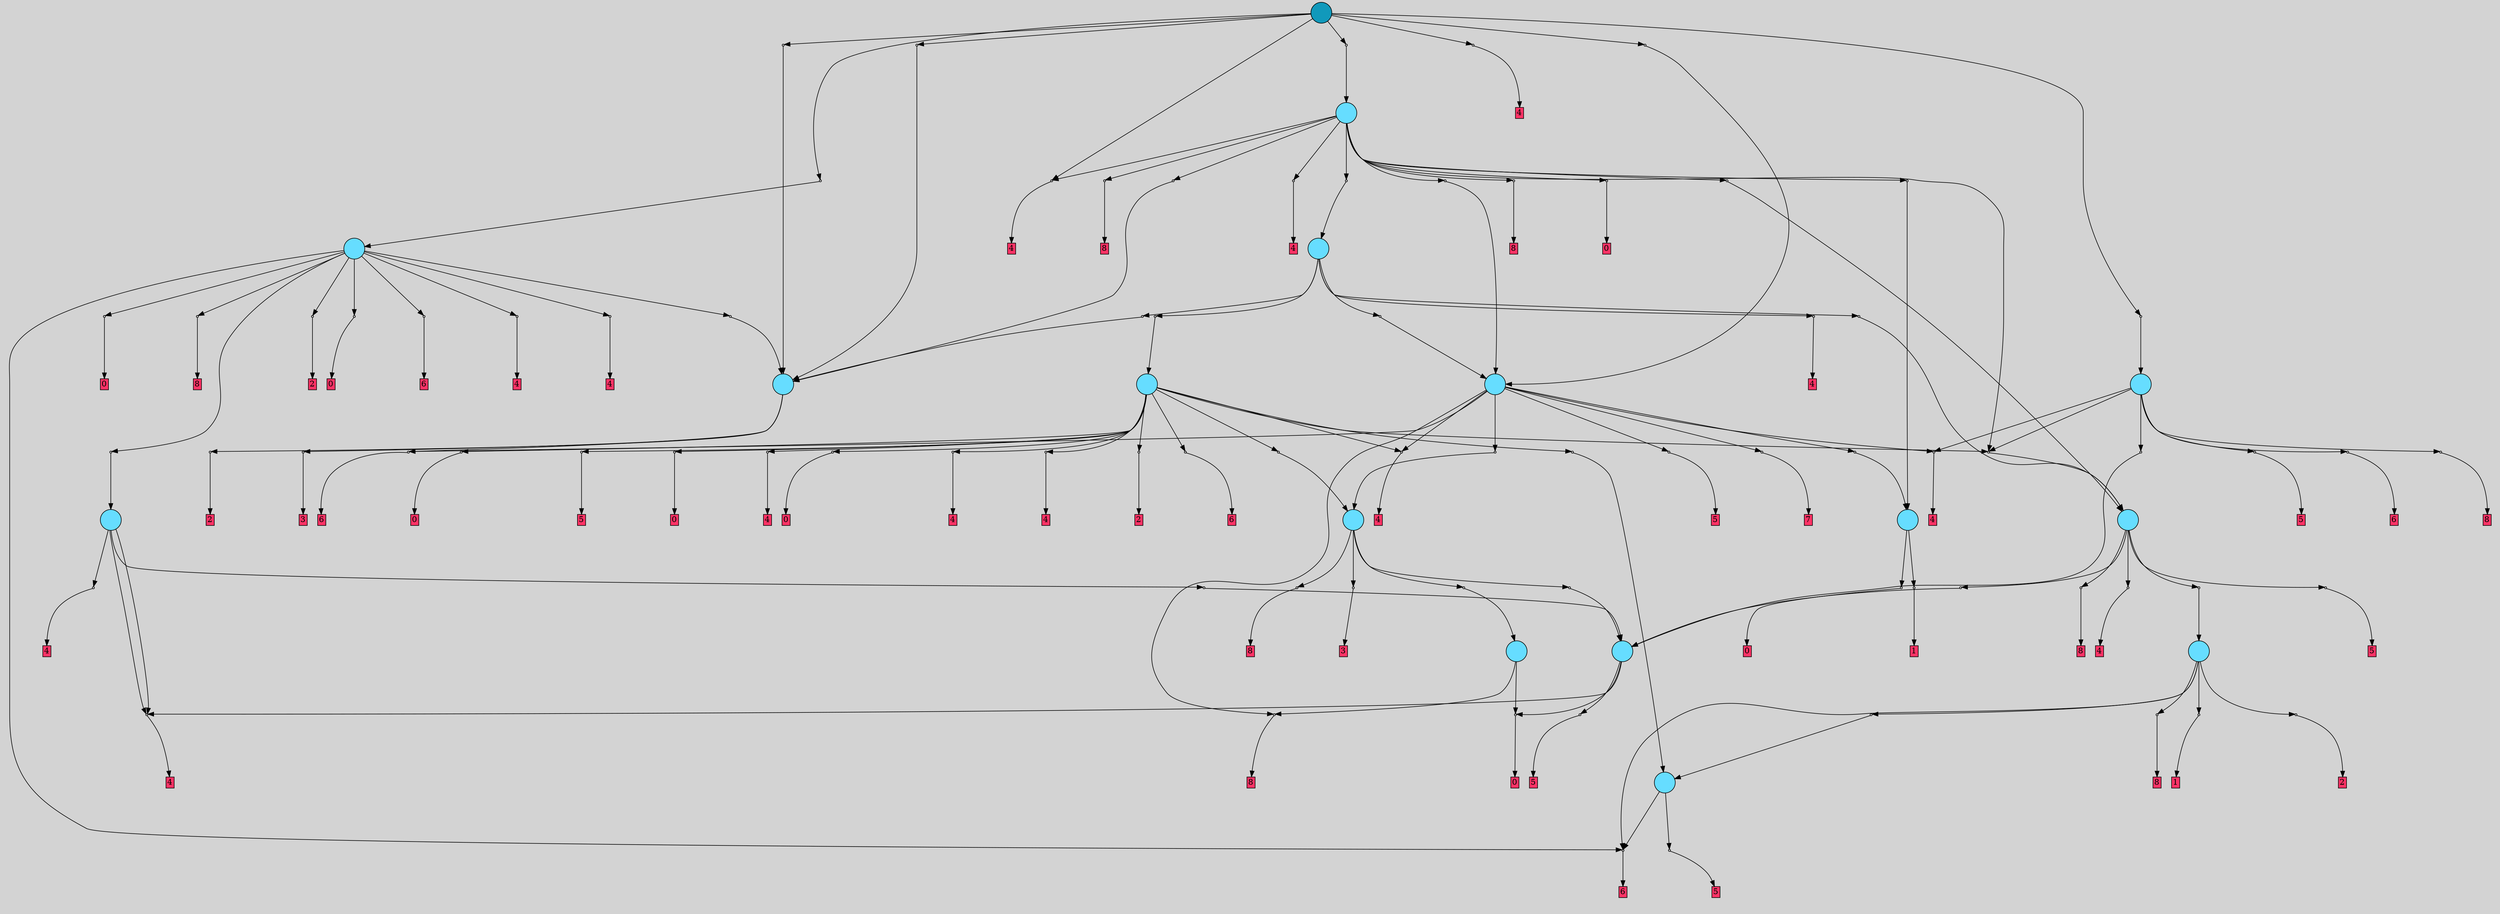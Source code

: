 // File exported with GEGELATI v1.3.1
// On the 2024-03-31 21:34:56
// With the File::TPGGraphDotExporter
digraph{
	graph[pad = "0.212, 0.055" bgcolor = lightgray]
	node[shape=circle style = filled label = ""]
		T0 [fillcolor="#66ddff"]
		T2 [fillcolor="#66ddff"]
		T4 [fillcolor="#66ddff"]
		T5 [fillcolor="#66ddff"]
		T8 [fillcolor="#66ddff"]
		T31 [fillcolor="#66ddff"]
		T104 [fillcolor="#66ddff"]
		T449 [fillcolor="#66ddff"]
		T845 [fillcolor="#66ddff"]
		T978 [fillcolor="#66ddff"]
		T1083 [fillcolor="#66ddff"]
		T1590 [fillcolor="#66ddff"]
		T1788 [fillcolor="#66ddff"]
		T2333 [fillcolor="#66ddff"]
		T2407 [fillcolor="#66ddff"]
		T3012 [fillcolor="#1199bb"]
		P39928 [fillcolor="#cccccc" shape=point] //
		I39928 [shape=box style=invis label="1|1&3|4#0|1&#92;n3|3&1|0#0|6&#92;n6|4&4|6#3|7&#92;n7|5&4|2#0|6&#92;n3|6&2|6#0|0&#92;n2|6&1|3#0|4&#92;n6|3&3|6#3|3&#92;n4|1&0|3#0|5&#92;n1|0&2|5#0|1&#92;n"]
		P39928 -> I39928[style=invis]
		A26946 [fillcolor="#ff3366" shape=box margin=0.03 width=0 height=0 label="0"]
		T0 -> P39928 -> A26946
		P39929 [fillcolor="#cccccc" shape=point] //
		I39929 [shape=box style=invis label="6|2&1|0#2|1&#92;n7|1&3|7#4|0&#92;n6|4&4|4#3|3&#92;n5|6&0|0#3|5&#92;n3|0&3|1#2|7&#92;n3|0&1|3#0|6&#92;n2|6&0|4#0|6&#92;n7|1&2|0#0|5&#92;n"]
		P39929 -> I39929[style=invis]
		A26947 [fillcolor="#ff3366" shape=box margin=0.03 width=0 height=0 label="1"]
		T0 -> P39929 -> A26947
		P39930 [fillcolor="#cccccc" shape=point] //
		I39930 [shape=box style=invis label="4|4&1|2#2|7&#92;n2|4&4|2#2|0&#92;n4|7&2|5#1|6&#92;n1|5&4|5#3|0&#92;n4|7&0|3#4|0&#92;n3|1&2|2#1|0&#92;n"]
		P39930 -> I39930[style=invis]
		A26948 [fillcolor="#ff3366" shape=box margin=0.03 width=0 height=0 label="2"]
		T2 -> P39930 -> A26948
		P39931 [fillcolor="#cccccc" shape=point] //
		I39931 [shape=box style=invis label="4|0&2|6#0|7&#92;n"]
		P39931 -> I39931[style=invis]
		A26949 [fillcolor="#ff3366" shape=box margin=0.03 width=0 height=0 label="3"]
		T2 -> P39931 -> A26949
		P39932 [fillcolor="#cccccc" shape=point] //
		I39932 [shape=box style=invis label="7|5&4|6#3|3&#92;n1|3&0|7#0|4&#92;n5|1&0|7#4|4&#92;n6|6&1|1#2|4&#92;n3|5&0|2#1|2&#92;n6|3&2|4#0|1&#92;n"]
		P39932 -> I39932[style=invis]
		A26950 [fillcolor="#ff3366" shape=box margin=0.03 width=0 height=0 label="4"]
		T4 -> P39932 -> A26950
		P39933 [fillcolor="#cccccc" shape=point] //
		I39933 [shape=box style=invis label="4|3&1|4#3|1&#92;n6|3&2|0#0|3&#92;n7|0&4|1#1|5&#92;n4|4&4|7#0|2&#92;n6|6&1|0#2|7&#92;n0|0&4|1#1|1&#92;n3|2&2|2#0|0&#92;n6|0&3|4#1|1&#92;n8|6&1|3#4|0&#92;n"]
		P39933 -> I39933[style=invis]
		A26951 [fillcolor="#ff3366" shape=box margin=0.03 width=0 height=0 label="5"]
		T4 -> P39933 -> A26951
		P39934 [fillcolor="#cccccc" shape=point] //
		I39934 [shape=box style=invis label="2|4&0|4#1|3&#92;n4|2&0|3#3|6&#92;n6|4&2|5#4|3&#92;n"]
		P39934 -> I39934[style=invis]
		A26952 [fillcolor="#ff3366" shape=box margin=0.03 width=0 height=0 label="5"]
		T5 -> P39934 -> A26952
		P39935 [fillcolor="#cccccc" shape=point] //
		I39935 [shape=box style=invis label="6|4&1|4#4|4&#92;n7|2&0|6#2|2&#92;n1|3&3|6#1|7&#92;n2|6&4|0#1|7&#92;n"]
		P39935 -> I39935[style=invis]
		A26953 [fillcolor="#ff3366" shape=box margin=0.03 width=0 height=0 label="6"]
		T5 -> P39935 -> A26953
		P39936 [fillcolor="#cccccc" shape=point] //
		I39936 [shape=box style=invis label="4|3&3|7#0|2&#92;n2|6&2|0#0|2&#92;n5|2&0|0#4|3&#92;n8|2&4|1#1|3&#92;n5|7&2|2#3|4&#92;n0|5&3|2#0|6&#92;n5|0&3|4#1|7&#92;n"]
		P39936 -> I39936[style=invis]
		A26954 [fillcolor="#ff3366" shape=box margin=0.03 width=0 height=0 label="8"]
		T8 -> P39936 -> A26954
		P39937 [fillcolor="#cccccc" shape=point] //
		I39937 [shape=box style=invis label="7|2&4|4#4|7&#92;n6|3&4|4#1|5&#92;n7|6&3|6#4|5&#92;n6|7&0|3#4|6&#92;n6|1&3|4#3|5&#92;n1|1&2|1#2|1&#92;n3|1&4|2#4|6&#92;n6|5&3|2#3|0&#92;n2|0&1|6#3|0&#92;n4|0&4|2#4|2&#92;n"]
		P39937 -> I39937[style=invis]
		A26955 [fillcolor="#ff3366" shape=box margin=0.03 width=0 height=0 label="0"]
		T8 -> P39937 -> A26955
		P39938 [fillcolor="#cccccc" shape=point] //
		I39938 [shape=box style=invis label="8|4&0|5#4|6&#92;n0|3&1|1#2|6&#92;n"]
		P39938 -> I39938[style=invis]
		A26956 [fillcolor="#ff3366" shape=box margin=0.03 width=0 height=0 label="6"]
		T2 -> P39938 -> A26956
		T4 -> P39937
		P39939 [fillcolor="#cccccc" shape=point] //
		I39939 [shape=box style=invis label="5|7&0|0#3|0&#92;n8|0&1|7#3|0&#92;n"]
		P39939 -> I39939[style=invis]
		A26957 [fillcolor="#ff3366" shape=box margin=0.03 width=0 height=0 label="1"]
		T31 -> P39939 -> A26957
		P39940 [fillcolor="#cccccc" shape=point] //
		I39940 [shape=box style=invis label="7|0&2|7#0|0&#92;n7|4&2|1#0|3&#92;n2|7&2|4#0|1&#92;n1|4&2|1#2|2&#92;n1|7&3|0#3|4&#92;n"]
		P39940 -> I39940[style=invis]
		A26958 [fillcolor="#ff3366" shape=box margin=0.03 width=0 height=0 label="2"]
		T31 -> P39940 -> A26958
		P39941 [fillcolor="#cccccc" shape=point] //
		I39941 [shape=box style=invis label="6|2&4|7#4|4&#92;n0|4&4|5#3|7&#92;n2|1&1|4#3|1&#92;n6|6&3|3#3|0&#92;n2|7&3|2#1|0&#92;n3|7&1|1#0|1&#92;n1|4&1|2#3|7&#92;n4|0&2|5#4|6&#92;n"]
		P39941 -> I39941[style=invis]
		A26959 [fillcolor="#ff3366" shape=box margin=0.03 width=0 height=0 label="8"]
		T31 -> P39941 -> A26959
		P39942 [fillcolor="#cccccc" shape=point] //
		I39942 [shape=box style=invis label="8|0&1|7#3|0&#92;n5|4&0|0#3|0&#92;n"]
		P39942 -> I39942[style=invis]
		T31 -> P39942 -> T5
		T31 -> P39935
		P39943 [fillcolor="#cccccc" shape=point] //
		I39943 [shape=box style=invis label="3|5&3|3#0|2&#92;n1|6&0|7#3|4&#92;n3|7&1|2#1|7&#92;n3|0&1|2#2|6&#92;n0|3&0|4#0|1&#92;n4|1&2|5#3|2&#92;n6|7&3|2#0|7&#92;n"]
		P39943 -> I39943[style=invis]
		T104 -> P39943 -> T4
		P39944 [fillcolor="#cccccc" shape=point] //
		I39944 [shape=box style=invis label="2|5&1|6#0|2&#92;n1|2&0|5#4|0&#92;n0|6&2|4#3|3&#92;n1|4&0|0#3|6&#92;n3|5&2|2#0|7&#92;n8|4&3|5#0|6&#92;n5|2&2|4#0|5&#92;n1|1&2|4#2|4&#92;n"]
		P39944 -> I39944[style=invis]
		A26960 [fillcolor="#ff3366" shape=box margin=0.03 width=0 height=0 label="4"]
		T104 -> P39944 -> A26960
		T104 -> P39932
		T104 -> P39932
		P39945 [fillcolor="#cccccc" shape=point] //
		I39945 [shape=box style=invis label="5|6&3|3#3|0&#92;n5|2&0|2#0|7&#92;n7|0&1|5#4|0&#92;n3|1&1|6#0|1&#92;n1|6&1|2#3|7&#92;n6|2&4|7#4|4&#92;n"]
		P39945 -> I39945[style=invis]
		A26961 [fillcolor="#ff3366" shape=box margin=0.03 width=0 height=0 label="8"]
		T449 -> P39945 -> A26961
		P39946 [fillcolor="#cccccc" shape=point] //
		I39946 [shape=box style=invis label="3|4&0|6#3|7&#92;n1|1&3|5#2|4&#92;n2|2&0|0#4|3&#92;n0|3&4|6#0|7&#92;n5|1&0|2#4|4&#92;n6|3&0|4#0|1&#92;n1|6&4|1#0|2&#92;n0|7&4|2#0|5&#92;n6|0&1|1#2|4&#92;n"]
		P39946 -> I39946[style=invis]
		A26962 [fillcolor="#ff3366" shape=box margin=0.03 width=0 height=0 label="4"]
		T449 -> P39946 -> A26962
		P39947 [fillcolor="#cccccc" shape=point] //
		I39947 [shape=box style=invis label="4|3&1|7#3|1&#92;n6|3&2|0#0|3&#92;n0|0&4|1#1|1&#92;n7|6&1|0#2|7&#92;n4|4&4|7#0|2&#92;n3|0&1|4#2|2&#92;n7|0&4|1#1|5&#92;n6|0&3|4#1|1&#92;n8|6&1|3#4|0&#92;n"]
		P39947 -> I39947[style=invis]
		A26963 [fillcolor="#ff3366" shape=box margin=0.03 width=0 height=0 label="5"]
		T449 -> P39947 -> A26963
		P39948 [fillcolor="#cccccc" shape=point] //
		I39948 [shape=box style=invis label="3|5&0|2#1|2&#92;n6|3&2|4#0|1&#92;n1|4&3|3#3|2&#92;n7|5&4|6#3|0&#92;n5|1&4|7#4|4&#92;n1|3&0|7#0|4&#92;n0|0&3|2#3|3&#92;n"]
		P39948 -> I39948[style=invis]
		T449 -> P39948 -> T4
		P39949 [fillcolor="#cccccc" shape=point] //
		I39949 [shape=box style=invis label="2|4&4|4#3|5&#92;n1|1&3|6#0|0&#92;n2|0&3|3#3|4&#92;n2|0&0|6#0|6&#92;n0|0&0|6#0|4&#92;n6|1&0|7#4|3&#92;n"]
		P39949 -> I39949[style=invis]
		T449 -> P39949 -> T31
		P39950 [fillcolor="#cccccc" shape=point] //
		I39950 [shape=box style=invis label="8|6&3|2#4|0&#92;n7|2&0|6#0|0&#92;n0|1&3|4#1|0&#92;n6|2&3|4#1|2&#92;n2|2&1|6#2|0&#92;n6|5&0|0#1|2&#92;n0|4&1|4#4|4&#92;n2|0&4|0#1|5&#92;n"]
		P39950 -> I39950[style=invis]
		T845 -> P39950 -> T449
		P39951 [fillcolor="#cccccc" shape=point] //
		I39951 [shape=box style=invis label="1|3&0|7#0|4&#92;n6|6&1|1#2|4&#92;n5|1&0|5#4|4&#92;n3|5&0|2#1|2&#92;n6|3&2|4#0|1&#92;n"]
		P39951 -> I39951[style=invis]
		A26964 [fillcolor="#ff3366" shape=box margin=0.03 width=0 height=0 label="4"]
		T845 -> P39951 -> A26964
		P39952 [fillcolor="#cccccc" shape=point] //
		I39952 [shape=box style=invis label="4|0&3|1#1|5&#92;n0|1&1|7#3|6&#92;n4|2&1|7#4|4&#92;n"]
		P39952 -> I39952[style=invis]
		A26965 [fillcolor="#ff3366" shape=box margin=0.03 width=0 height=0 label="6"]
		T845 -> P39952 -> A26965
		P39953 [fillcolor="#cccccc" shape=point] //
		I39953 [shape=box style=invis label="3|5&0|2#1|2&#92;n7|5&4|6#3|0&#92;n5|3&2|4#0|1&#92;n1|4&3|3#3|2&#92;n1|4&2|7#0|5&#92;n5|1&4|7#4|4&#92;n1|3&0|7#0|4&#92;n0|0&3|2#3|3&#92;n"]
		P39953 -> I39953[style=invis]
		T845 -> P39953 -> T4
		P39954 [fillcolor="#cccccc" shape=point] //
		I39954 [shape=box style=invis label="6|2&4|7#4|4&#92;n6|6&3|3#3|0&#92;n2|1&1|4#3|1&#92;n0|4&4|5#3|7&#92;n2|7&4|2#1|0&#92;n1|4&1|2#3|7&#92;n4|0&2|5#4|6&#92;n1|1&1|4#4|6&#92;n"]
		P39954 -> I39954[style=invis]
		A26966 [fillcolor="#ff3366" shape=box margin=0.03 width=0 height=0 label="8"]
		T845 -> P39954 -> A26966
		P39955 [fillcolor="#cccccc" shape=point] //
		I39955 [shape=box style=invis label="3|0&1|4#2|2&#92;n6|3&2|0#0|3&#92;n7|0&4|1#1|5&#92;n4|4&4|7#0|2&#92;n6|6&1|0#2|7&#92;n0|0&4|4#1|1&#92;n4|0&4|3#0|1&#92;n6|0&3|4#1|1&#92;n8|3&1|3#4|0&#92;n"]
		P39955 -> I39955[style=invis]
		A26967 [fillcolor="#ff3366" shape=box margin=0.03 width=0 height=0 label="5"]
		T845 -> P39955 -> A26967
		P39956 [fillcolor="#cccccc" shape=point] //
		I39956 [shape=box style=invis label="3|5&4|2#3|3&#92;n4|3&3|0#0|2&#92;n1|6&0|4#2|5&#92;n0|2&2|0#0|4&#92;n5|5&2|0#4|5&#92;n4|0&2|2#1|6&#92;n7|5&3|0#2|5&#92;n7|7&2|2#3|1&#92;n"]
		P39956 -> I39956[style=invis]
		A26968 [fillcolor="#ff3366" shape=box margin=0.03 width=0 height=0 label="8"]
		T978 -> P39956 -> A26968
		P39957 [fillcolor="#cccccc" shape=point] //
		I39957 [shape=box style=invis label="4|4&1|2#2|7&#92;n8|0&0|1#4|7&#92;n7|4&4|2#2|0&#92;n4|7&2|5#1|6&#92;n4|7&0|3#4|0&#92;n3|1&2|2#1|0&#92;n"]
		P39957 -> I39957[style=invis]
		T978 -> P39957 -> T4
		P39958 [fillcolor="#cccccc" shape=point] //
		I39958 [shape=box style=invis label="7|7&3|1#4|2&#92;n3|1&3|2#0|0&#92;n6|5&4|2#0|2&#92;n2|0&0|1#1|4&#92;n"]
		P39958 -> I39958[style=invis]
		A26969 [fillcolor="#ff3366" shape=box margin=0.03 width=0 height=0 label="3"]
		T978 -> P39958 -> A26969
		P39959 [fillcolor="#cccccc" shape=point] //
		I39959 [shape=box style=invis label="6|0&2|5#4|3&#92;n4|2&0|3#3|6&#92;n2|4&0|4#1|3&#92;n"]
		P39959 -> I39959[style=invis]
		T978 -> P39959 -> T8
		P39960 [fillcolor="#cccccc" shape=point] //
		I39960 [shape=box style=invis label="0|6&4|0#4|1&#92;n4|2&0|1#0|3&#92;n5|6&4|7#3|1&#92;n3|6&1|7#4|7&#92;n6|7&1|6#0|7&#92;n8|0&1|5#3|3&#92;n5|6&3|1#1|7&#92;n1|6&0|4#3|7&#92;n6|0&2|2#4|5&#92;n7|4&2|5#3|6&#92;n"]
		P39960 -> I39960[style=invis]
		A26970 [fillcolor="#ff3366" shape=box margin=0.03 width=0 height=0 label="7"]
		T1083 -> P39960 -> A26970
		P39961 [fillcolor="#cccccc" shape=point] //
		I39961 [shape=box style=invis label="2|5&1|6#0|2&#92;n1|2&0|5#4|0&#92;n0|6&2|4#3|3&#92;n1|4&0|0#3|6&#92;n3|5&2|2#0|7&#92;n2|0&2|7#0|4&#92;n5|2&2|4#0|5&#92;n8|4&3|5#0|6&#92;n1|1&2|3#2|4&#92;n"]
		P39961 -> I39961[style=invis]
		A26971 [fillcolor="#ff3366" shape=box margin=0.03 width=0 height=0 label="4"]
		T1083 -> P39961 -> A26971
		P39962 [fillcolor="#cccccc" shape=point] //
		I39962 [shape=box style=invis label="8|1&3|5#3|7&#92;n2|3&2|0#1|0&#92;n5|0&0|7#4|3&#92;n4|1&4|6#3|1&#92;n1|1&0|6#0|4&#92;n8|2&4|1#1|3&#92;n5|1&2|2#3|4&#92;n"]
		P39962 -> I39962[style=invis]
		T1083 -> P39962 -> T0
		P39963 [fillcolor="#cccccc" shape=point] //
		I39963 [shape=box style=invis label="6|3&2|0#0|3&#92;n7|0&4|1#1|5&#92;n4|4&4|7#0|2&#92;n0|0&0|1#1|1&#92;n6|6&1|0#2|7&#92;n3|2&2|2#0|0&#92;n6|0&3|4#1|1&#92;n8|6&1|3#4|0&#92;n"]
		P39963 -> I39963[style=invis]
		A26972 [fillcolor="#ff3366" shape=box margin=0.03 width=0 height=0 label="5"]
		T1083 -> P39963 -> A26972
		T1083 -> P39938
		T1083 -> P39936
		T1083 -> P39951
		P39964 [fillcolor="#cccccc" shape=point] //
		I39964 [shape=box style=invis label="0|0&0|0#3|0&#92;n8|4&3|4#1|3&#92;n3|2&0|5#4|0&#92;n5|2&1|4#0|5&#92;n2|0&3|5#2|6&#92;n0|6&2|4#3|3&#92;n"]
		P39964 -> I39964[style=invis]
		T1083 -> P39964 -> T978
		T1590 -> P39935
		P39965 [fillcolor="#cccccc" shape=point] //
		I39965 [shape=box style=invis label="2|7&0|4#1|3&#92;n8|6&1|0#4|6&#92;n1|0&3|1#0|0&#92;n4|5&4|7#1|3&#92;n4|7&1|5#4|1&#92;n5|6&3|5#0|3&#92;n4|5&0|4#2|5&#92;n8|5&4|0#0|5&#92;n4|5&1|4#1|6&#92;n"]
		P39965 -> I39965[style=invis]
		T1590 -> P39965 -> T104
		P39966 [fillcolor="#cccccc" shape=point] //
		I39966 [shape=box style=invis label="5|2&2|0#0|4&#92;n4|3&3|0#0|2&#92;n1|6&0|4#2|5&#92;n3|5&4|2#3|3&#92;n5|5&2|0#4|5&#92;n4|0&2|2#1|6&#92;n7|7&2|2#3|1&#92;n"]
		P39966 -> I39966[style=invis]
		A26973 [fillcolor="#ff3366" shape=box margin=0.03 width=0 height=0 label="8"]
		T1590 -> P39966 -> A26973
		P39967 [fillcolor="#cccccc" shape=point] //
		I39967 [shape=box style=invis label="3|4&0|4#1|3&#92;n7|3&0|4#4|6&#92;n5|0&4|7#2|0&#92;n8|7&1|4#2|6&#92;n3|5&3|4#0|0&#92;n0|4&1|0#4|6&#92;n5|4&0|3#1|0&#92;n"]
		P39967 -> I39967[style=invis]
		A26974 [fillcolor="#ff3366" shape=box margin=0.03 width=0 height=0 label="2"]
		T1590 -> P39967 -> A26974
		P39968 [fillcolor="#cccccc" shape=point] //
		I39968 [shape=box style=invis label="7|2&4|4#4|7&#92;n6|3&4|4#1|5&#92;n7|6&3|6#4|5&#92;n6|7&0|3#4|6&#92;n6|5&3|2#3|0&#92;n2|0&1|6#3|0&#92;n6|1&3|5#3|5&#92;n0|5&3|6#3|3&#92;n1|1&2|1#2|1&#92;n4|0&4|5#4|2&#92;n"]
		P39968 -> I39968[style=invis]
		A26975 [fillcolor="#ff3366" shape=box margin=0.03 width=0 height=0 label="0"]
		T1590 -> P39968 -> A26975
		P39969 [fillcolor="#cccccc" shape=point] //
		I39969 [shape=box style=invis label="0|7&0|0#1|6&#92;n0|4&1|0#1|0&#92;n7|3&4|3#3|0&#92;n2|1&4|0#2|3&#92;n0|0&1|0#4|5&#92;n"]
		P39969 -> I39969[style=invis]
		A26976 [fillcolor="#ff3366" shape=box margin=0.03 width=0 height=0 label="6"]
		T1590 -> P39969 -> A26976
		P39970 [fillcolor="#cccccc" shape=point] //
		I39970 [shape=box style=invis label="2|5&1|6#0|2&#92;n5|2&2|4#0|5&#92;n1|2&0|0#0|1&#92;n1|4&0|0#3|6&#92;n1|1&2|3#2|4&#92;n2|0&2|7#0|4&#92;n8|6&2|4#3|3&#92;n8|4&3|6#0|6&#92;n3|5&2|2#0|7&#92;n"]
		P39970 -> I39970[style=invis]
		A26977 [fillcolor="#ff3366" shape=box margin=0.03 width=0 height=0 label="4"]
		T1590 -> P39970 -> A26977
		P39971 [fillcolor="#cccccc" shape=point] //
		I39971 [shape=box style=invis label="6|0&3|4#1|1&#92;n5|2&4|5#2|0&#92;n7|0&4|6#1|5&#92;n4|4&4|7#0|2&#92;n6|6&1|0#2|7&#92;n0|7&4|1#1|1&#92;n4|3&2|4#3|1&#92;n8|6&1|3#4|0&#92;n"]
		P39971 -> I39971[style=invis]
		T1590 -> P39971 -> T2
		P39972 [fillcolor="#cccccc" shape=point] //
		I39972 [shape=box style=invis label="4|2&4|4#1|1&#92;n0|7&2|4#0|1&#92;n7|7&4|3#1|3&#92;n5|3&0|7#4|4&#92;n1|0&3|2#0|7&#92;n"]
		P39972 -> I39972[style=invis]
		A26978 [fillcolor="#ff3366" shape=box margin=0.03 width=0 height=0 label="4"]
		T1590 -> P39972 -> A26978
		P39973 [fillcolor="#cccccc" shape=point] //
		I39973 [shape=box style=invis label="4|0&4|2#1|2&#92;n7|1&4|2#4|6&#92;n6|3&4|4#1|5&#92;n7|7&2|7#4|3&#92;n1|4&0|6#1|5&#92;n6|7&1|5#1|7&#92;n6|1&1|4#3|5&#92;n4|1&2|1#2|1&#92;n2|0&1|6#3|0&#92;n"]
		P39973 -> I39973[style=invis]
		A26979 [fillcolor="#ff3366" shape=box margin=0.03 width=0 height=0 label="0"]
		T1590 -> P39973 -> A26979
		P39974 [fillcolor="#cccccc" shape=point] //
		I39974 [shape=box style=invis label="1|4&0|0#3|6&#92;n0|6&2|4#3|3&#92;n1|2&0|6#4|0&#92;n3|5&2|2#0|7&#92;n4|2&2|4#0|5&#92;n6|7&2|7#1|6&#92;n2|0&2|7#0|4&#92;n8|4&3|5#0|6&#92;n1|1&2|3#2|4&#92;n"]
		P39974 -> I39974[style=invis]
		A26980 [fillcolor="#ff3366" shape=box margin=0.03 width=0 height=0 label="4"]
		T1788 -> P39974 -> A26980
		P39975 [fillcolor="#cccccc" shape=point] //
		I39975 [shape=box style=invis label="3|1&4|2#4|6&#92;n7|2&4|4#4|1&#92;n6|7&0|3#4|6&#92;n6|1&3|4#3|5&#92;n7|3&3|6#4|2&#92;n6|5&3|2#2|7&#92;n1|1&2|1#2|1&#92;n0|0&4|2#4|4&#92;n"]
		P39975 -> I39975[style=invis]
		A26981 [fillcolor="#ff3366" shape=box margin=0.03 width=0 height=0 label="0"]
		T1788 -> P39975 -> A26981
		T1788 -> P39950
		P39976 [fillcolor="#cccccc" shape=point] //
		I39976 [shape=box style=invis label="6|1&3|4#3|5&#92;n7|2&4|4#4|7&#92;n4|0&1|2#3|2&#92;n3|0&4|6#1|5&#92;n1|6&3|2#3|3&#92;n1|2&2|1#2|1&#92;n4|5&3|2#3|0&#92;n"]
		P39976 -> I39976[style=invis]
		T1788 -> P39976 -> T5
		P39977 [fillcolor="#cccccc" shape=point] //
		I39977 [shape=box style=invis label="1|4&0|4#1|4&#92;n1|4&2|3#2|4&#92;n3|2&4|6#2|0&#92;n0|3&1|7#1|6&#92;n2|6&2|7#0|4&#92;n5|6&4|6#0|1&#92;n1|4&2|0#3|7&#92;n0|6&3|1#3|3&#92;n6|2&2|1#3|1&#92;n3|0&3|3#0|5&#92;n"]
		P39977 -> I39977[style=invis]
		A26982 [fillcolor="#ff3366" shape=box margin=0.03 width=0 height=0 label="4"]
		T1788 -> P39977 -> A26982
		P39978 [fillcolor="#cccccc" shape=point] //
		I39978 [shape=box style=invis label="5|4&2|3#0|3&#92;n3|1&2|7#1|0&#92;n6|3&2|4#0|5&#92;n4|7&4|5#2|6&#92;n2|3&4|6#3|3&#92;n"]
		P39978 -> I39978[style=invis]
		A26983 [fillcolor="#ff3366" shape=box margin=0.03 width=0 height=0 label="2"]
		T1788 -> P39978 -> A26983
		P39979 [fillcolor="#cccccc" shape=point] //
		I39979 [shape=box style=invis label="0|0&0|0#0|0&#92;n3|2&0|5#1|0&#92;n1|3&4|7#0|5&#92;n8|4&3|2#1|3&#92;n8|7&3|6#1|1&#92;n0|6&2|4#3|4&#92;n2|1&2|0#1|7&#92;n2|0&3|5#0|6&#92;n5|2&1|4#0|5&#92;n7|5&1|5#0|5&#92;n"]
		P39979 -> I39979[style=invis]
		T1788 -> P39979 -> T978
		P39980 [fillcolor="#cccccc" shape=point] //
		I39980 [shape=box style=invis label="4|5&2|5#3|4&#92;n5|0&4|6#1|7&#92;n"]
		P39980 -> I39980[style=invis]
		A26984 [fillcolor="#ff3366" shape=box margin=0.03 width=0 height=0 label="6"]
		T1788 -> P39980 -> A26984
		T1788 -> P39961
		P39981 [fillcolor="#cccccc" shape=point] //
		I39981 [shape=box style=invis label="0|0&0|4#1|3&#92;n2|2&3|7#0|3&#92;n8|3&2|6#4|2&#92;n5|7&1|5#1|3&#92;n"]
		P39981 -> I39981[style=invis]
		A26985 [fillcolor="#ff3366" shape=box margin=0.03 width=0 height=0 label="5"]
		T1788 -> P39981 -> A26985
		P39982 [fillcolor="#cccccc" shape=point] //
		I39982 [shape=box style=invis label="6|3&4|4#1|5&#92;n2|0&1|6#3|0&#92;n7|6&3|6#4|5&#92;n6|1&3|4#3|5&#92;n6|7&0|3#4|6&#92;n4|6&2|5#4|0&#92;n1|1&4|1#2|1&#92;n6|5&3|2#3|0&#92;n4|2&4|5#3|5&#92;n"]
		P39982 -> I39982[style=invis]
		A26986 [fillcolor="#ff3366" shape=box margin=0.03 width=0 height=0 label="0"]
		T1788 -> P39982 -> A26986
		P39983 [fillcolor="#cccccc" shape=point] //
		I39983 [shape=box style=invis label="5|4&3|6#4|0&#92;n6|6&1|1#2|4&#92;n3|0&3|0#0|1&#92;n3|3&2|7#4|0&#92;n1|3&0|7#0|4&#92;n2|1&4|4#1|4&#92;n"]
		P39983 -> I39983[style=invis]
		A26987 [fillcolor="#ff3366" shape=box margin=0.03 width=0 height=0 label="4"]
		T1788 -> P39983 -> A26987
		P39984 [fillcolor="#cccccc" shape=point] //
		I39984 [shape=box style=invis label="7|3&3|6#4|2&#92;n6|7&0|3#4|6&#92;n6|1&3|4#3|5&#92;n7|2&4|4#4|1&#92;n6|5&3|2#2|7&#92;n1|1&2|1#2|1&#92;n8|3&2|0#0|0&#92;n0|0&4|2#4|3&#92;n"]
		P39984 -> I39984[style=invis]
		A26988 [fillcolor="#ff3366" shape=box margin=0.03 width=0 height=0 label="0"]
		T1788 -> P39984 -> A26988
		P39985 [fillcolor="#cccccc" shape=point] //
		I39985 [shape=box style=invis label="1|0&4|0#1|4&#92;n3|6&1|3#2|3&#92;n5|4&0|4#3|7&#92;n8|6&2|2#1|0&#92;n0|5&4|7#2|6&#92;n2|7&4|7#0|2&#92;n"]
		P39985 -> I39985[style=invis]
		T2333 -> P39985 -> T449
		P39986 [fillcolor="#cccccc" shape=point] //
		I39986 [shape=box style=invis label="4|1&3|3#0|2&#92;n1|4&2|3#2|4&#92;n2|6&2|7#0|5&#92;n6|2&2|1#3|1&#92;n5|6&4|6#0|1&#92;n1|4&2|0#3|7&#92;n8|3&1|3#3|1&#92;n0|6&2|1#3|3&#92;n3|0&3|3#0|6&#92;n"]
		P39986 -> I39986[style=invis]
		T2333 -> P39986 -> T1788
		P39987 [fillcolor="#cccccc" shape=point] //
		I39987 [shape=box style=invis label="3|2&0|6#2|0&#92;n1|4&2|0#3|7&#92;n5|6&4|6#0|5&#92;n8|3&1|3#3|1&#92;n5|1&2|6#4|0&#92;n3|0&3|3#0|5&#92;n0|6&2|1#3|3&#92;n"]
		P39987 -> I39987[style=invis]
		T2333 -> P39987 -> T1083
		P39988 [fillcolor="#cccccc" shape=point] //
		I39988 [shape=box style=invis label="2|5&1|6#0|2&#92;n1|2&0|5#4|0&#92;n5|2&2|4#0|5&#92;n1|4&0|0#3|6&#92;n2|2&2|7#0|4&#92;n8|4&3|5#0|6&#92;n0|6&2|4#3|3&#92;n1|1&2|3#2|3&#92;n"]
		P39988 -> I39988[style=invis]
		A26989 [fillcolor="#ff3366" shape=box margin=0.03 width=0 height=0 label="4"]
		T2333 -> P39988 -> A26989
		P39989 [fillcolor="#cccccc" shape=point] //
		I39989 [shape=box style=invis label="6|0&3|4#1|1&#92;n5|2&1|2#0|2&#92;n5|6&1|7#2|2&#92;n7|0&4|1#1|5&#92;n6|6&4|1#2|2&#92;n0|7&4|1#1|1&#92;n4|3&3|4#3|1&#92;n8|0&3|2#4|3&#92;n8|6&1|3#4|0&#92;n"]
		P39989 -> I39989[style=invis]
		T2333 -> P39989 -> T2
		P39990 [fillcolor="#cccccc" shape=point] //
		I39990 [shape=box style=invis label="7|4&1|5#0|4&#92;n8|4&3|5#4|6&#92;n7|1&1|4#3|3&#92;n1|1&0|6#3|6&#92;n3|5&2|2#0|7&#92;n0|6&2|4#3|6&#92;n1|1&2|3#2|3&#92;n2|0&2|7#0|4&#92;n1|2&3|0#0|5&#92;n1|2&0|5#4|0&#92;n"]
		P39990 -> I39990[style=invis]
		T2407 -> P39990 -> T2
		P39991 [fillcolor="#cccccc" shape=point] //
		I39991 [shape=box style=invis label="7|5&4|2#0|6&#92;n6|4&4|6#3|7&#92;n0|1&3|4#0|1&#92;n3|6&2|6#0|0&#92;n2|6&1|3#0|4&#92;n6|3&3|6#3|3&#92;n4|1&0|3#0|5&#92;n1|0&2|5#0|1&#92;n2|1&2|7#3|6&#92;n"]
		P39991 -> I39991[style=invis]
		A26990 [fillcolor="#ff3366" shape=box margin=0.03 width=0 height=0 label="0"]
		T2407 -> P39991 -> A26990
		P39992 [fillcolor="#cccccc" shape=point] //
		I39992 [shape=box style=invis label="5|4&3|6#4|0&#92;n3|0&3|0#0|1&#92;n4|6&0|3#0|1&#92;n2|1&4|4#2|4&#92;n3|3&1|7#4|0&#92;n1|3&0|7#0|4&#92;n6|6&1|1#2|4&#92;n"]
		P39992 -> I39992[style=invis]
		A26991 [fillcolor="#ff3366" shape=box margin=0.03 width=0 height=0 label="4"]
		T2407 -> P39992 -> A26991
		P39993 [fillcolor="#cccccc" shape=point] //
		I39993 [shape=box style=invis label="2|6&2|0#0|2&#92;n5|7&2|2#3|4&#92;n8|2&4|1#1|3&#92;n5|2&0|0#1|3&#92;n0|5&3|2#0|6&#92;n5|0&3|4#1|7&#92;n"]
		P39993 -> I39993[style=invis]
		A26992 [fillcolor="#ff3366" shape=box margin=0.03 width=0 height=0 label="8"]
		T2407 -> P39993 -> A26992
		P39994 [fillcolor="#cccccc" shape=point] //
		I39994 [shape=box style=invis label="5|4&0|2#4|3&#92;n5|2&2|2#3|4&#92;n5|3&3|3#3|5&#92;n1|6&2|3#0|4&#92;n0|5&3|2#0|6&#92;n5|7&3|4#4|7&#92;n"]
		P39994 -> I39994[style=invis]
		A26993 [fillcolor="#ff3366" shape=box margin=0.03 width=0 height=0 label="8"]
		T2407 -> P39994 -> A26993
		P39995 [fillcolor="#cccccc" shape=point] //
		I39995 [shape=box style=invis label="5|6&4|6#0|1&#92;n1|4&2|0#3|7&#92;n3|3&3|3#2|6&#92;n3|2&0|6#2|0&#92;n5|4&2|3#2|5&#92;n6|2&2|1#3|1&#92;n3|0&3|3#0|5&#92;n8|3&1|3#3|1&#92;n0|6&2|1#3|3&#92;n2|6&2|7#0|4&#92;n"]
		P39995 -> I39995[style=invis]
		A26994 [fillcolor="#ff3366" shape=box margin=0.03 width=0 height=0 label="4"]
		T2407 -> P39995 -> A26994
		P39996 [fillcolor="#cccccc" shape=point] //
		I39996 [shape=box style=invis label="2|2&4|6#2|0&#92;n7|2&0|6#0|0&#92;n0|1&3|4#1|0&#92;n6|2&3|4#1|2&#92;n8|6&3|2#4|0&#92;n6|5&0|0#1|2&#92;n0|4&1|4#4|4&#92;n2|0&4|0#1|5&#92;n"]
		P39996 -> I39996[style=invis]
		T2407 -> P39996 -> T449
		P39997 [fillcolor="#cccccc" shape=point] //
		I39997 [shape=box style=invis label="3|6&2|6#0|0&#92;n1|1&3|4#0|1&#92;n6|4&4|6#3|5&#92;n7|5&4|2#0|1&#92;n2|6&1|3#0|4&#92;n0|0&0|6#2|0&#92;n2|7&1|2#0|5&#92;n4|1&0|3#0|5&#92;n1|0&2|5#0|1&#92;n"]
		P39997 -> I39997[style=invis]
		T2407 -> P39997 -> T2333
		P39998 [fillcolor="#cccccc" shape=point] //
		I39998 [shape=box style=invis label="1|1&2|1#2|1&#92;n1|3&4|4#2|5&#92;n8|6&3|0#1|4&#92;n0|0&3|4#2|0&#92;n6|7&0|3#4|6&#92;n6|1&3|4#0|5&#92;n0|0&2|5#0|6&#92;n7|6&3|6#4|5&#92;n4|4&0|7#3|1&#92;n"]
		P39998 -> I39998[style=invis]
		T2407 -> P39998 -> T0
		P39999 [fillcolor="#cccccc" shape=point] //
		I39999 [shape=box style=invis label="1|4&2|0#3|7&#92;n3|2&0|6#2|0&#92;n1|4&2|3#2|4&#92;n5|1&2|0#3|0&#92;n8|3&1|3#3|1&#92;n0|6&2|1#3|3&#92;n4|6&1|3#4|5&#92;n3|0&3|3#0|5&#92;n6|2&2|1#3|1&#92;n"]
		P39999 -> I39999[style=invis]
		T2407 -> P39999 -> T1083
		T2407 -> P39950
		P40000 [fillcolor="#cccccc" shape=point] //
		I40000 [shape=box style=invis label="1|4&0|0#3|6&#92;n2|1&4|7#1|3&#92;n7|6&3|0#1|7&#92;n3|5&2|2#0|1&#92;n5|7&2|4#0|5&#92;n1|3&3|4#3|3&#92;n2|5&3|2#0|6&#92;n4|6&4|7#4|7&#92;n1|0&3|7#3|1&#92;n1|3&2|7#1|2&#92;n"]
		P40000 -> I40000[style=invis]
		T3012 -> P40000 -> T1590
		P40001 [fillcolor="#cccccc" shape=point] //
		I40001 [shape=box style=invis label="6|0&3|4#1|1&#92;n5|4&1|2#0|2&#92;n0|7&4|1#1|1&#92;n0|0&0|3#0|6&#92;n5|0&3|2#4|3&#92;n4|3&3|4#3|1&#92;n8|6&1|3#4|0&#92;n6|6&4|1#2|2&#92;n"]
		P40001 -> I40001[style=invis]
		T3012 -> P40001 -> T2
		P40002 [fillcolor="#cccccc" shape=point] //
		I40002 [shape=box style=invis label="2|0&3|6#0|2&#92;n1|4&0|0#3|6&#92;n1|1&2|3#2|4&#92;n0|6&2|4#3|3&#92;n0|5&0|0#1|2&#92;n5|2&2|4#0|5&#92;n1|4&0|6#3|1&#92;n2|0&2|7#0|4&#92;n8|4&3|5#0|6&#92;n3|7&2|2#0|7&#92;n"]
		P40002 -> I40002[style=invis]
		T3012 -> P40002 -> T2407
		P40003 [fillcolor="#cccccc" shape=point] //
		I40003 [shape=box style=invis label="2|5&1|6#0|4&#92;n1|1&0|0#0|6&#92;n0|0&2|0#2|1&#92;n3|5&2|2#0|7&#92;n1|1&3|6#2|6&#92;n2|0&2|7#0|4&#92;n3|0&3|2#4|0&#92;n"]
		P40003 -> I40003[style=invis]
		A26995 [fillcolor="#ff3366" shape=box margin=0.03 width=0 height=0 label="4"]
		T3012 -> P40003 -> A26995
		P40004 [fillcolor="#cccccc" shape=point] //
		I40004 [shape=box style=invis label="1|2&3|0#0|5&#92;n8|4&3|5#4|6&#92;n1|1&2|3#0|3&#92;n3|5&2|2#0|7&#92;n0|6&2|4#3|6&#92;n2|0&2|7#2|4&#92;n1|2&0|6#4|0&#92;n1|1&0|6#3|6&#92;n"]
		P40004 -> I40004[style=invis]
		T3012 -> P40004 -> T2
		P40005 [fillcolor="#cccccc" shape=point] //
		I40005 [shape=box style=invis label="0|6&3|7#1|4&#92;n7|0&4|1#1|5&#92;n6|3&2|0#0|3&#92;n4|0&4|3#0|1&#92;n6|6&1|0#2|7&#92;n8|3&1|3#4|0&#92;n3|0&1|0#2|2&#92;n6|0&3|2#1|1&#92;n"]
		P40005 -> I40005[style=invis]
		T3012 -> P40005 -> T845
		T3012 -> P39992
		P40006 [fillcolor="#cccccc" shape=point] //
		I40006 [shape=box style=invis label="5|6&4|6#0|1&#92;n2|2&4|5#2|4&#92;n3|2&0|6#2|0&#92;n1|4&2|3#2|4&#92;n8|3&1|3#3|1&#92;n6|2&2|1#3|1&#92;n0|6&2|1#3|3&#92;n6|0&3|3#0|5&#92;n5|1&2|0#4|0&#92;n"]
		P40006 -> I40006[style=invis]
		T3012 -> P40006 -> T1083
		{ rank= same T3012 }
}
